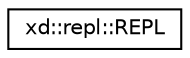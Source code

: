 digraph "Graphical Class Hierarchy"
{
  edge [fontname="Helvetica",fontsize="10",labelfontname="Helvetica",labelfontsize="10"];
  node [fontname="Helvetica",fontsize="10",shape=record];
  rankdir="LR";
  Node0 [label="xd::repl::REPL",height=0.2,width=0.4,color="black", fillcolor="white", style="filled",URL="$classxd_1_1repl_1_1_r_e_p_l.html"];
}
